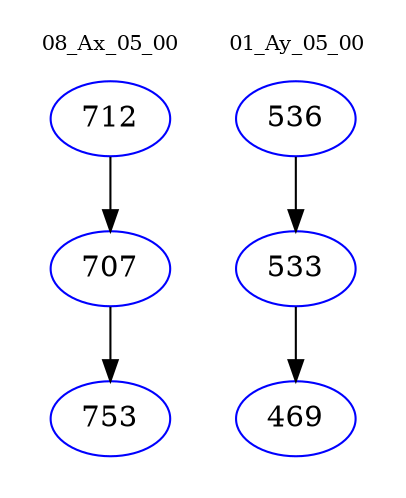 digraph{
subgraph cluster_0 {
color = white
label = "08_Ax_05_00";
fontsize=10;
T0_712 [label="712", color="blue"]
T0_712 -> T0_707 [color="black"]
T0_707 [label="707", color="blue"]
T0_707 -> T0_753 [color="black"]
T0_753 [label="753", color="blue"]
}
subgraph cluster_1 {
color = white
label = "01_Ay_05_00";
fontsize=10;
T1_536 [label="536", color="blue"]
T1_536 -> T1_533 [color="black"]
T1_533 [label="533", color="blue"]
T1_533 -> T1_469 [color="black"]
T1_469 [label="469", color="blue"]
}
}
